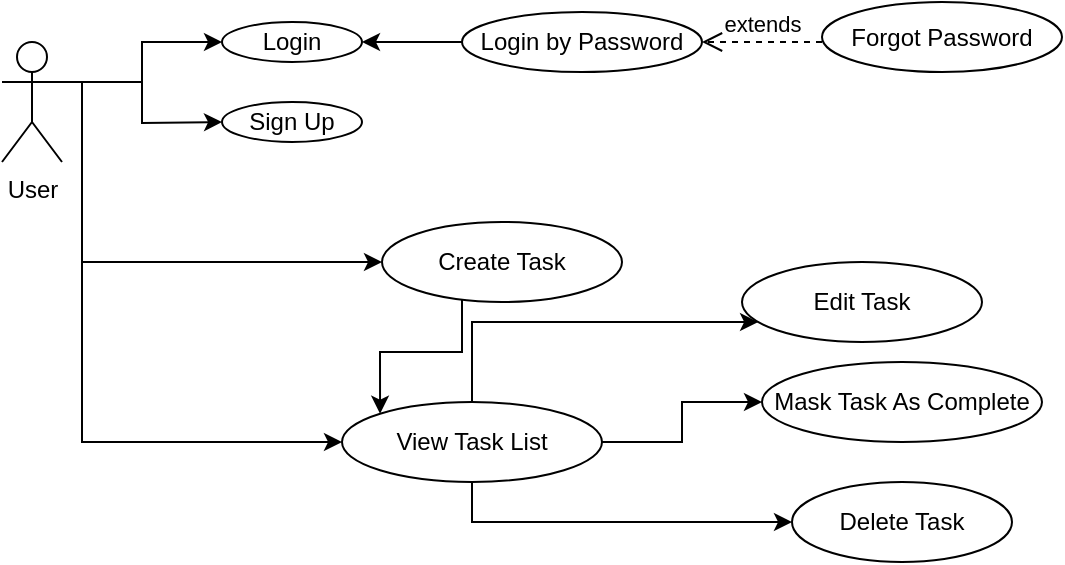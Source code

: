<mxfile version="24.2.0" type="device">
  <diagram name="Trang-1" id="o7c8KmkM2kaeop-eU0rV">
    <mxGraphModel dx="1050" dy="530" grid="0" gridSize="10" guides="1" tooltips="1" connect="1" arrows="1" fold="1" page="1" pageScale="1" pageWidth="827" pageHeight="1169" math="0" shadow="0">
      <root>
        <mxCell id="0" />
        <mxCell id="1" parent="0" />
        <mxCell id="L0d4spbUUMXxsrKcqIjk-5" style="edgeStyle=orthogonalEdgeStyle;rounded=0;orthogonalLoop=1;jettySize=auto;html=1;exitX=1;exitY=0.333;exitDx=0;exitDy=0;exitPerimeter=0;" parent="1" source="L0d4spbUUMXxsrKcqIjk-1" edge="1">
          <mxGeometry relative="1" as="geometry">
            <mxPoint x="240" y="170" as="targetPoint" />
          </mxGeometry>
        </mxCell>
        <mxCell id="L0d4spbUUMXxsrKcqIjk-14" style="edgeStyle=orthogonalEdgeStyle;rounded=0;orthogonalLoop=1;jettySize=auto;html=1;exitX=1;exitY=0.333;exitDx=0;exitDy=0;exitPerimeter=0;entryX=0;entryY=0.5;entryDx=0;entryDy=0;" parent="1" source="L0d4spbUUMXxsrKcqIjk-1" target="L0d4spbUUMXxsrKcqIjk-4" edge="1">
          <mxGeometry relative="1" as="geometry" />
        </mxCell>
        <mxCell id="L0d4spbUUMXxsrKcqIjk-22" style="edgeStyle=orthogonalEdgeStyle;rounded=0;orthogonalLoop=1;jettySize=auto;html=1;entryX=0;entryY=0.5;entryDx=0;entryDy=0;" parent="1" edge="1">
          <mxGeometry relative="1" as="geometry">
            <mxPoint x="320" y="240" as="targetPoint" />
            <mxPoint x="170" y="160" as="sourcePoint" />
            <Array as="points">
              <mxPoint x="170" y="240" />
            </Array>
          </mxGeometry>
        </mxCell>
        <mxCell id="L0d4spbUUMXxsrKcqIjk-26" style="edgeStyle=orthogonalEdgeStyle;rounded=0;orthogonalLoop=1;jettySize=auto;html=1;exitX=1;exitY=0.333;exitDx=0;exitDy=0;exitPerimeter=0;" parent="1" target="L0d4spbUUMXxsrKcqIjk-27" edge="1">
          <mxGeometry relative="1" as="geometry">
            <mxPoint x="300" y="320" as="targetPoint" />
            <mxPoint x="160" y="150" as="sourcePoint" />
            <Array as="points">
              <mxPoint x="170" y="150" />
              <mxPoint x="170" y="330" />
            </Array>
          </mxGeometry>
        </mxCell>
        <mxCell id="L0d4spbUUMXxsrKcqIjk-1" value="User" style="shape=umlActor;verticalLabelPosition=bottom;verticalAlign=top;html=1;outlineConnect=0;" parent="1" vertex="1">
          <mxGeometry x="130" y="130" width="30" height="60" as="geometry" />
        </mxCell>
        <mxCell id="L0d4spbUUMXxsrKcqIjk-4" value="Login" style="ellipse;whiteSpace=wrap;html=1;" parent="1" vertex="1">
          <mxGeometry x="240" y="120" width="70" height="20" as="geometry" />
        </mxCell>
        <mxCell id="L0d4spbUUMXxsrKcqIjk-6" value="Sign Up" style="ellipse;whiteSpace=wrap;html=1;" parent="1" vertex="1">
          <mxGeometry x="240" y="160" width="70" height="20" as="geometry" />
        </mxCell>
        <mxCell id="L0d4spbUUMXxsrKcqIjk-13" value="extends" style="html=1;verticalAlign=bottom;endArrow=open;dashed=1;endSize=8;curved=0;rounded=0;" parent="1" edge="1">
          <mxGeometry relative="1" as="geometry">
            <mxPoint x="540" y="130" as="sourcePoint" />
            <mxPoint x="480" y="130" as="targetPoint" />
          </mxGeometry>
        </mxCell>
        <mxCell id="L0d4spbUUMXxsrKcqIjk-19" style="edgeStyle=orthogonalEdgeStyle;rounded=0;orthogonalLoop=1;jettySize=auto;html=1;entryX=1;entryY=0.5;entryDx=0;entryDy=0;" parent="1" source="L0d4spbUUMXxsrKcqIjk-16" target="L0d4spbUUMXxsrKcqIjk-4" edge="1">
          <mxGeometry relative="1" as="geometry" />
        </mxCell>
        <mxCell id="L0d4spbUUMXxsrKcqIjk-16" value="Login by Password" style="ellipse;whiteSpace=wrap;html=1;" parent="1" vertex="1">
          <mxGeometry x="360" y="115" width="120" height="30" as="geometry" />
        </mxCell>
        <mxCell id="L0d4spbUUMXxsrKcqIjk-17" value="Forgot Password" style="ellipse;whiteSpace=wrap;html=1;" parent="1" vertex="1">
          <mxGeometry x="540" y="110" width="120" height="35" as="geometry" />
        </mxCell>
        <mxCell id="L0d4spbUUMXxsrKcqIjk-38" style="edgeStyle=orthogonalEdgeStyle;rounded=0;orthogonalLoop=1;jettySize=auto;html=1;entryX=0;entryY=0;entryDx=0;entryDy=0;" parent="1" source="L0d4spbUUMXxsrKcqIjk-24" target="L0d4spbUUMXxsrKcqIjk-27" edge="1">
          <mxGeometry relative="1" as="geometry">
            <Array as="points">
              <mxPoint x="360" y="285" />
              <mxPoint x="319" y="285" />
            </Array>
          </mxGeometry>
        </mxCell>
        <mxCell id="L0d4spbUUMXxsrKcqIjk-24" value="Create Task" style="ellipse;whiteSpace=wrap;html=1;" parent="1" vertex="1">
          <mxGeometry x="320" y="220" width="120" height="40" as="geometry" />
        </mxCell>
        <mxCell id="L0d4spbUUMXxsrKcqIjk-29" style="edgeStyle=orthogonalEdgeStyle;rounded=0;orthogonalLoop=1;jettySize=auto;html=1;" parent="1" source="L0d4spbUUMXxsrKcqIjk-27" target="L0d4spbUUMXxsrKcqIjk-30" edge="1">
          <mxGeometry relative="1" as="geometry">
            <mxPoint x="530" y="280" as="targetPoint" />
            <Array as="points">
              <mxPoint x="365" y="270" />
            </Array>
          </mxGeometry>
        </mxCell>
        <mxCell id="L0d4spbUUMXxsrKcqIjk-31" style="edgeStyle=orthogonalEdgeStyle;rounded=0;orthogonalLoop=1;jettySize=auto;html=1;" parent="1" source="L0d4spbUUMXxsrKcqIjk-27" target="L0d4spbUUMXxsrKcqIjk-32" edge="1">
          <mxGeometry relative="1" as="geometry">
            <mxPoint x="510" y="330" as="targetPoint" />
          </mxGeometry>
        </mxCell>
        <mxCell id="L0d4spbUUMXxsrKcqIjk-33" style="edgeStyle=orthogonalEdgeStyle;rounded=0;orthogonalLoop=1;jettySize=auto;html=1;" parent="1" source="L0d4spbUUMXxsrKcqIjk-27" target="L0d4spbUUMXxsrKcqIjk-34" edge="1">
          <mxGeometry relative="1" as="geometry">
            <mxPoint x="510" y="400" as="targetPoint" />
            <Array as="points">
              <mxPoint x="365" y="370" />
              <mxPoint x="515" y="370" />
            </Array>
          </mxGeometry>
        </mxCell>
        <mxCell id="L0d4spbUUMXxsrKcqIjk-27" value="View Task List" style="ellipse;whiteSpace=wrap;html=1;" parent="1" vertex="1">
          <mxGeometry x="300" y="310" width="130" height="40" as="geometry" />
        </mxCell>
        <mxCell id="L0d4spbUUMXxsrKcqIjk-30" value="Edit Task" style="ellipse;whiteSpace=wrap;html=1;" parent="1" vertex="1">
          <mxGeometry x="500" y="240" width="120" height="40" as="geometry" />
        </mxCell>
        <mxCell id="L0d4spbUUMXxsrKcqIjk-32" value="Mask Task As Complete" style="ellipse;whiteSpace=wrap;html=1;" parent="1" vertex="1">
          <mxGeometry x="510" y="290" width="140" height="40" as="geometry" />
        </mxCell>
        <mxCell id="L0d4spbUUMXxsrKcqIjk-34" value="Delete Task" style="ellipse;whiteSpace=wrap;html=1;" parent="1" vertex="1">
          <mxGeometry x="525" y="350" width="110" height="40" as="geometry" />
        </mxCell>
      </root>
    </mxGraphModel>
  </diagram>
</mxfile>
